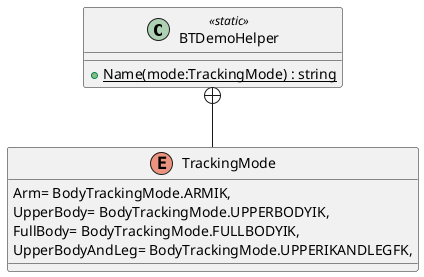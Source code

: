 @startuml
class BTDemoHelper <<static>> {
    + {static} Name(mode:TrackingMode) : string
}
enum TrackingMode {
    Arm= BodyTrackingMode.ARMIK,
    UpperBody= BodyTrackingMode.UPPERBODYIK,
    FullBody= BodyTrackingMode.FULLBODYIK,
    UpperBodyAndLeg= BodyTrackingMode.UPPERIKANDLEGFK,
}
BTDemoHelper +-- TrackingMode
@enduml
